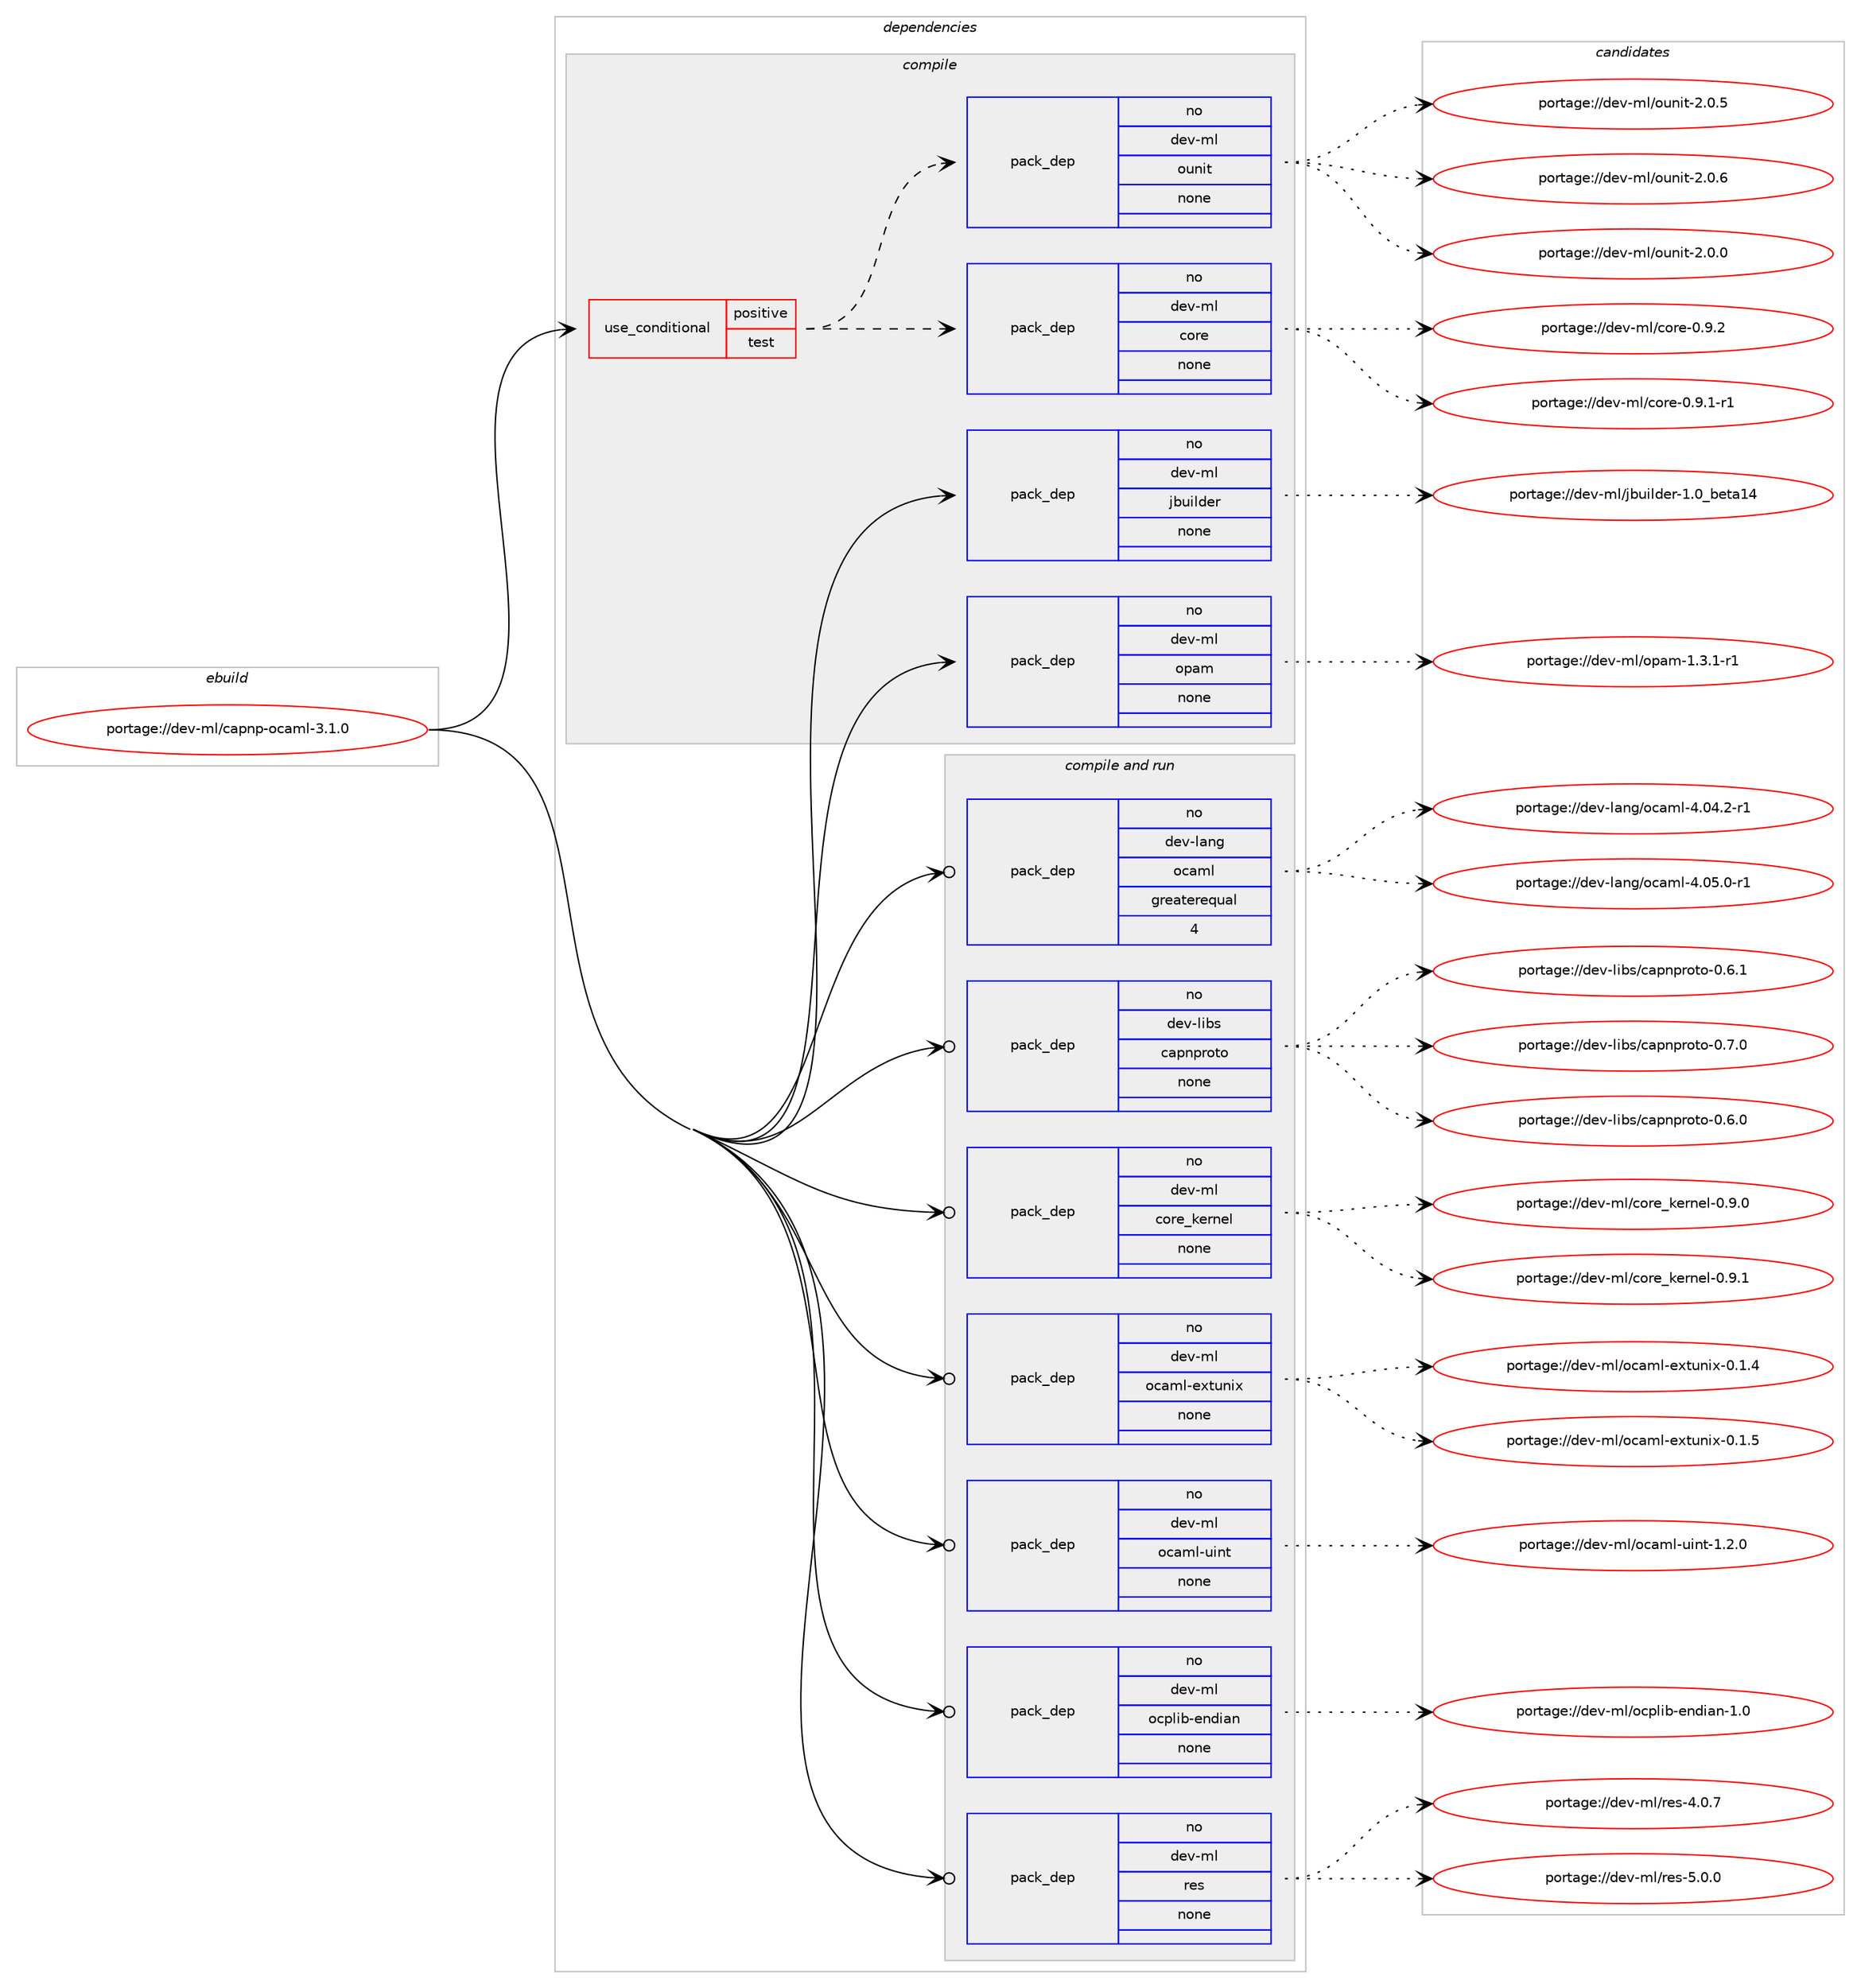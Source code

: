 digraph prolog {

# *************
# Graph options
# *************

newrank=true;
concentrate=true;
compound=true;
graph [rankdir=LR,fontname=Helvetica,fontsize=10,ranksep=1.5];#, ranksep=2.5, nodesep=0.2];
edge  [arrowhead=vee];
node  [fontname=Helvetica,fontsize=10];

# **********
# The ebuild
# **********

subgraph cluster_leftcol {
color=gray;
rank=same;
label=<<i>ebuild</i>>;
id [label="portage://dev-ml/capnp-ocaml-3.1.0", color=red, width=4, href="../dev-ml/capnp-ocaml-3.1.0.svg"];
}

# ****************
# The dependencies
# ****************

subgraph cluster_midcol {
color=gray;
label=<<i>dependencies</i>>;
subgraph cluster_compile {
fillcolor="#eeeeee";
style=filled;
label=<<i>compile</i>>;
subgraph cond22357 {
dependency106060 [label=<<TABLE BORDER="0" CELLBORDER="1" CELLSPACING="0" CELLPADDING="4"><TR><TD ROWSPAN="3" CELLPADDING="10">use_conditional</TD></TR><TR><TD>positive</TD></TR><TR><TD>test</TD></TR></TABLE>>, shape=none, color=red];
subgraph pack80557 {
dependency106061 [label=<<TABLE BORDER="0" CELLBORDER="1" CELLSPACING="0" CELLPADDING="4" WIDTH="220"><TR><TD ROWSPAN="6" CELLPADDING="30">pack_dep</TD></TR><TR><TD WIDTH="110">no</TD></TR><TR><TD>dev-ml</TD></TR><TR><TD>core</TD></TR><TR><TD>none</TD></TR><TR><TD></TD></TR></TABLE>>, shape=none, color=blue];
}
dependency106060:e -> dependency106061:w [weight=20,style="dashed",arrowhead="vee"];
subgraph pack80558 {
dependency106062 [label=<<TABLE BORDER="0" CELLBORDER="1" CELLSPACING="0" CELLPADDING="4" WIDTH="220"><TR><TD ROWSPAN="6" CELLPADDING="30">pack_dep</TD></TR><TR><TD WIDTH="110">no</TD></TR><TR><TD>dev-ml</TD></TR><TR><TD>ounit</TD></TR><TR><TD>none</TD></TR><TR><TD></TD></TR></TABLE>>, shape=none, color=blue];
}
dependency106060:e -> dependency106062:w [weight=20,style="dashed",arrowhead="vee"];
}
id:e -> dependency106060:w [weight=20,style="solid",arrowhead="vee"];
subgraph pack80559 {
dependency106063 [label=<<TABLE BORDER="0" CELLBORDER="1" CELLSPACING="0" CELLPADDING="4" WIDTH="220"><TR><TD ROWSPAN="6" CELLPADDING="30">pack_dep</TD></TR><TR><TD WIDTH="110">no</TD></TR><TR><TD>dev-ml</TD></TR><TR><TD>jbuilder</TD></TR><TR><TD>none</TD></TR><TR><TD></TD></TR></TABLE>>, shape=none, color=blue];
}
id:e -> dependency106063:w [weight=20,style="solid",arrowhead="vee"];
subgraph pack80560 {
dependency106064 [label=<<TABLE BORDER="0" CELLBORDER="1" CELLSPACING="0" CELLPADDING="4" WIDTH="220"><TR><TD ROWSPAN="6" CELLPADDING="30">pack_dep</TD></TR><TR><TD WIDTH="110">no</TD></TR><TR><TD>dev-ml</TD></TR><TR><TD>opam</TD></TR><TR><TD>none</TD></TR><TR><TD></TD></TR></TABLE>>, shape=none, color=blue];
}
id:e -> dependency106064:w [weight=20,style="solid",arrowhead="vee"];
}
subgraph cluster_compileandrun {
fillcolor="#eeeeee";
style=filled;
label=<<i>compile and run</i>>;
subgraph pack80561 {
dependency106065 [label=<<TABLE BORDER="0" CELLBORDER="1" CELLSPACING="0" CELLPADDING="4" WIDTH="220"><TR><TD ROWSPAN="6" CELLPADDING="30">pack_dep</TD></TR><TR><TD WIDTH="110">no</TD></TR><TR><TD>dev-lang</TD></TR><TR><TD>ocaml</TD></TR><TR><TD>greaterequal</TD></TR><TR><TD>4</TD></TR></TABLE>>, shape=none, color=blue];
}
id:e -> dependency106065:w [weight=20,style="solid",arrowhead="odotvee"];
subgraph pack80562 {
dependency106066 [label=<<TABLE BORDER="0" CELLBORDER="1" CELLSPACING="0" CELLPADDING="4" WIDTH="220"><TR><TD ROWSPAN="6" CELLPADDING="30">pack_dep</TD></TR><TR><TD WIDTH="110">no</TD></TR><TR><TD>dev-libs</TD></TR><TR><TD>capnproto</TD></TR><TR><TD>none</TD></TR><TR><TD></TD></TR></TABLE>>, shape=none, color=blue];
}
id:e -> dependency106066:w [weight=20,style="solid",arrowhead="odotvee"];
subgraph pack80563 {
dependency106067 [label=<<TABLE BORDER="0" CELLBORDER="1" CELLSPACING="0" CELLPADDING="4" WIDTH="220"><TR><TD ROWSPAN="6" CELLPADDING="30">pack_dep</TD></TR><TR><TD WIDTH="110">no</TD></TR><TR><TD>dev-ml</TD></TR><TR><TD>core_kernel</TD></TR><TR><TD>none</TD></TR><TR><TD></TD></TR></TABLE>>, shape=none, color=blue];
}
id:e -> dependency106067:w [weight=20,style="solid",arrowhead="odotvee"];
subgraph pack80564 {
dependency106068 [label=<<TABLE BORDER="0" CELLBORDER="1" CELLSPACING="0" CELLPADDING="4" WIDTH="220"><TR><TD ROWSPAN="6" CELLPADDING="30">pack_dep</TD></TR><TR><TD WIDTH="110">no</TD></TR><TR><TD>dev-ml</TD></TR><TR><TD>ocaml-extunix</TD></TR><TR><TD>none</TD></TR><TR><TD></TD></TR></TABLE>>, shape=none, color=blue];
}
id:e -> dependency106068:w [weight=20,style="solid",arrowhead="odotvee"];
subgraph pack80565 {
dependency106069 [label=<<TABLE BORDER="0" CELLBORDER="1" CELLSPACING="0" CELLPADDING="4" WIDTH="220"><TR><TD ROWSPAN="6" CELLPADDING="30">pack_dep</TD></TR><TR><TD WIDTH="110">no</TD></TR><TR><TD>dev-ml</TD></TR><TR><TD>ocaml-uint</TD></TR><TR><TD>none</TD></TR><TR><TD></TD></TR></TABLE>>, shape=none, color=blue];
}
id:e -> dependency106069:w [weight=20,style="solid",arrowhead="odotvee"];
subgraph pack80566 {
dependency106070 [label=<<TABLE BORDER="0" CELLBORDER="1" CELLSPACING="0" CELLPADDING="4" WIDTH="220"><TR><TD ROWSPAN="6" CELLPADDING="30">pack_dep</TD></TR><TR><TD WIDTH="110">no</TD></TR><TR><TD>dev-ml</TD></TR><TR><TD>ocplib-endian</TD></TR><TR><TD>none</TD></TR><TR><TD></TD></TR></TABLE>>, shape=none, color=blue];
}
id:e -> dependency106070:w [weight=20,style="solid",arrowhead="odotvee"];
subgraph pack80567 {
dependency106071 [label=<<TABLE BORDER="0" CELLBORDER="1" CELLSPACING="0" CELLPADDING="4" WIDTH="220"><TR><TD ROWSPAN="6" CELLPADDING="30">pack_dep</TD></TR><TR><TD WIDTH="110">no</TD></TR><TR><TD>dev-ml</TD></TR><TR><TD>res</TD></TR><TR><TD>none</TD></TR><TR><TD></TD></TR></TABLE>>, shape=none, color=blue];
}
id:e -> dependency106071:w [weight=20,style="solid",arrowhead="odotvee"];
}
subgraph cluster_run {
fillcolor="#eeeeee";
style=filled;
label=<<i>run</i>>;
}
}

# **************
# The candidates
# **************

subgraph cluster_choices {
rank=same;
color=gray;
label=<<i>candidates</i>>;

subgraph choice80557 {
color=black;
nodesep=1;
choiceportage1001011184510910847991111141014548465746494511449 [label="portage://dev-ml/core-0.9.1-r1", color=red, width=4,href="../dev-ml/core-0.9.1-r1.svg"];
choiceportage100101118451091084799111114101454846574650 [label="portage://dev-ml/core-0.9.2", color=red, width=4,href="../dev-ml/core-0.9.2.svg"];
dependency106061:e -> choiceportage1001011184510910847991111141014548465746494511449:w [style=dotted,weight="100"];
dependency106061:e -> choiceportage100101118451091084799111114101454846574650:w [style=dotted,weight="100"];
}
subgraph choice80558 {
color=black;
nodesep=1;
choiceportage1001011184510910847111117110105116455046484648 [label="portage://dev-ml/ounit-2.0.0", color=red, width=4,href="../dev-ml/ounit-2.0.0.svg"];
choiceportage1001011184510910847111117110105116455046484653 [label="portage://dev-ml/ounit-2.0.5", color=red, width=4,href="../dev-ml/ounit-2.0.5.svg"];
choiceportage1001011184510910847111117110105116455046484654 [label="portage://dev-ml/ounit-2.0.6", color=red, width=4,href="../dev-ml/ounit-2.0.6.svg"];
dependency106062:e -> choiceportage1001011184510910847111117110105116455046484648:w [style=dotted,weight="100"];
dependency106062:e -> choiceportage1001011184510910847111117110105116455046484653:w [style=dotted,weight="100"];
dependency106062:e -> choiceportage1001011184510910847111117110105116455046484654:w [style=dotted,weight="100"];
}
subgraph choice80559 {
color=black;
nodesep=1;
choiceportage100101118451091084710698117105108100101114454946489598101116974952 [label="portage://dev-ml/jbuilder-1.0_beta14", color=red, width=4,href="../dev-ml/jbuilder-1.0_beta14.svg"];
dependency106063:e -> choiceportage100101118451091084710698117105108100101114454946489598101116974952:w [style=dotted,weight="100"];
}
subgraph choice80560 {
color=black;
nodesep=1;
choiceportage1001011184510910847111112971094549465146494511449 [label="portage://dev-ml/opam-1.3.1-r1", color=red, width=4,href="../dev-ml/opam-1.3.1-r1.svg"];
dependency106064:e -> choiceportage1001011184510910847111112971094549465146494511449:w [style=dotted,weight="100"];
}
subgraph choice80561 {
color=black;
nodesep=1;
choiceportage1001011184510897110103471119997109108455246485246504511449 [label="portage://dev-lang/ocaml-4.04.2-r1", color=red, width=4,href="../dev-lang/ocaml-4.04.2-r1.svg"];
choiceportage1001011184510897110103471119997109108455246485346484511449 [label="portage://dev-lang/ocaml-4.05.0-r1", color=red, width=4,href="../dev-lang/ocaml-4.05.0-r1.svg"];
dependency106065:e -> choiceportage1001011184510897110103471119997109108455246485246504511449:w [style=dotted,weight="100"];
dependency106065:e -> choiceportage1001011184510897110103471119997109108455246485346484511449:w [style=dotted,weight="100"];
}
subgraph choice80562 {
color=black;
nodesep=1;
choiceportage1001011184510810598115479997112110112114111116111454846544648 [label="portage://dev-libs/capnproto-0.6.0", color=red, width=4,href="../dev-libs/capnproto-0.6.0.svg"];
choiceportage1001011184510810598115479997112110112114111116111454846544649 [label="portage://dev-libs/capnproto-0.6.1", color=red, width=4,href="../dev-libs/capnproto-0.6.1.svg"];
choiceportage1001011184510810598115479997112110112114111116111454846554648 [label="portage://dev-libs/capnproto-0.7.0", color=red, width=4,href="../dev-libs/capnproto-0.7.0.svg"];
dependency106066:e -> choiceportage1001011184510810598115479997112110112114111116111454846544648:w [style=dotted,weight="100"];
dependency106066:e -> choiceportage1001011184510810598115479997112110112114111116111454846544649:w [style=dotted,weight="100"];
dependency106066:e -> choiceportage1001011184510810598115479997112110112114111116111454846554648:w [style=dotted,weight="100"];
}
subgraph choice80563 {
color=black;
nodesep=1;
choiceportage10010111845109108479911111410195107101114110101108454846574648 [label="portage://dev-ml/core_kernel-0.9.0", color=red, width=4,href="../dev-ml/core_kernel-0.9.0.svg"];
choiceportage10010111845109108479911111410195107101114110101108454846574649 [label="portage://dev-ml/core_kernel-0.9.1", color=red, width=4,href="../dev-ml/core_kernel-0.9.1.svg"];
dependency106067:e -> choiceportage10010111845109108479911111410195107101114110101108454846574648:w [style=dotted,weight="100"];
dependency106067:e -> choiceportage10010111845109108479911111410195107101114110101108454846574649:w [style=dotted,weight="100"];
}
subgraph choice80564 {
color=black;
nodesep=1;
choiceportage1001011184510910847111999710910845101120116117110105120454846494652 [label="portage://dev-ml/ocaml-extunix-0.1.4", color=red, width=4,href="../dev-ml/ocaml-extunix-0.1.4.svg"];
choiceportage1001011184510910847111999710910845101120116117110105120454846494653 [label="portage://dev-ml/ocaml-extunix-0.1.5", color=red, width=4,href="../dev-ml/ocaml-extunix-0.1.5.svg"];
dependency106068:e -> choiceportage1001011184510910847111999710910845101120116117110105120454846494652:w [style=dotted,weight="100"];
dependency106068:e -> choiceportage1001011184510910847111999710910845101120116117110105120454846494653:w [style=dotted,weight="100"];
}
subgraph choice80565 {
color=black;
nodesep=1;
choiceportage1001011184510910847111999710910845117105110116454946504648 [label="portage://dev-ml/ocaml-uint-1.2.0", color=red, width=4,href="../dev-ml/ocaml-uint-1.2.0.svg"];
dependency106069:e -> choiceportage1001011184510910847111999710910845117105110116454946504648:w [style=dotted,weight="100"];
}
subgraph choice80566 {
color=black;
nodesep=1;
choiceportage10010111845109108471119911210810598451011101001059711045494648 [label="portage://dev-ml/ocplib-endian-1.0", color=red, width=4,href="../dev-ml/ocplib-endian-1.0.svg"];
dependency106070:e -> choiceportage10010111845109108471119911210810598451011101001059711045494648:w [style=dotted,weight="100"];
}
subgraph choice80567 {
color=black;
nodesep=1;
choiceportage1001011184510910847114101115455246484655 [label="portage://dev-ml/res-4.0.7", color=red, width=4,href="../dev-ml/res-4.0.7.svg"];
choiceportage1001011184510910847114101115455346484648 [label="portage://dev-ml/res-5.0.0", color=red, width=4,href="../dev-ml/res-5.0.0.svg"];
dependency106071:e -> choiceportage1001011184510910847114101115455246484655:w [style=dotted,weight="100"];
dependency106071:e -> choiceportage1001011184510910847114101115455346484648:w [style=dotted,weight="100"];
}
}

}
